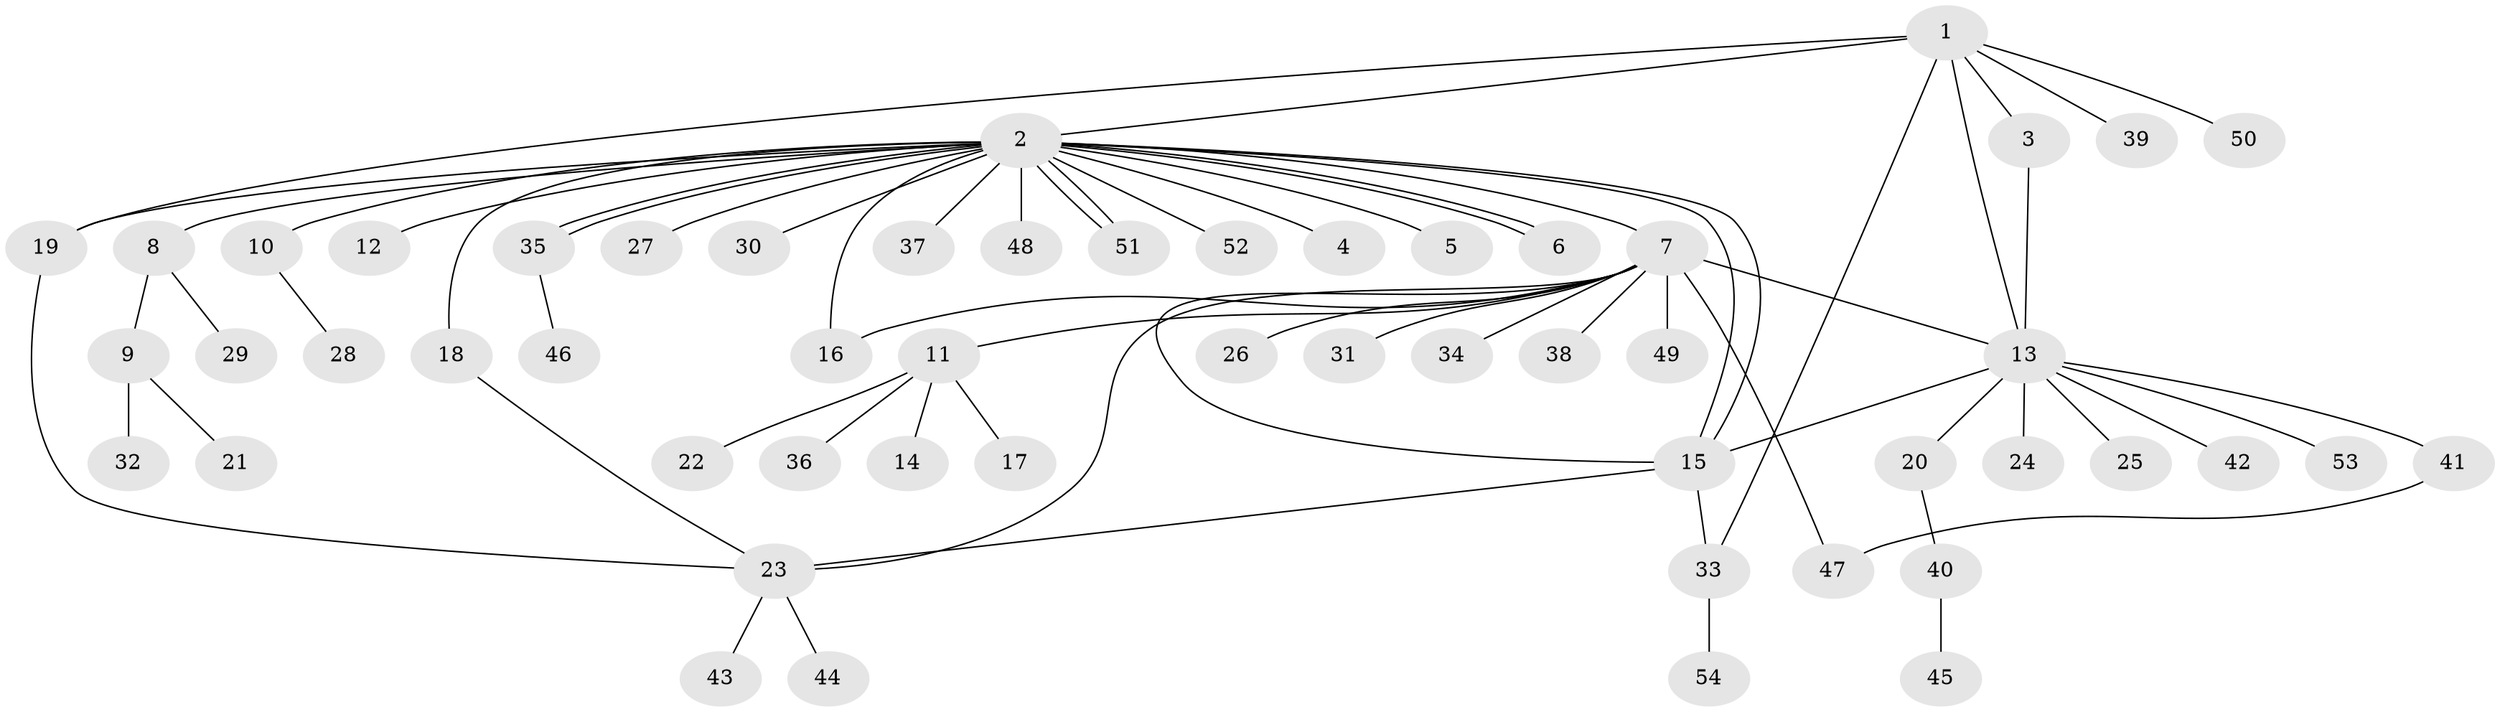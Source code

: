 // coarse degree distribution, {7: 0.03125, 16: 0.03125, 2: 0.125, 1: 0.65625, 10: 0.03125, 3: 0.03125, 4: 0.03125, 6: 0.03125, 5: 0.03125}
// Generated by graph-tools (version 1.1) at 2025/18/03/04/25 18:18:24]
// undirected, 54 vertices, 68 edges
graph export_dot {
graph [start="1"]
  node [color=gray90,style=filled];
  1;
  2;
  3;
  4;
  5;
  6;
  7;
  8;
  9;
  10;
  11;
  12;
  13;
  14;
  15;
  16;
  17;
  18;
  19;
  20;
  21;
  22;
  23;
  24;
  25;
  26;
  27;
  28;
  29;
  30;
  31;
  32;
  33;
  34;
  35;
  36;
  37;
  38;
  39;
  40;
  41;
  42;
  43;
  44;
  45;
  46;
  47;
  48;
  49;
  50;
  51;
  52;
  53;
  54;
  1 -- 2;
  1 -- 3;
  1 -- 13;
  1 -- 19;
  1 -- 33;
  1 -- 39;
  1 -- 50;
  2 -- 4;
  2 -- 5;
  2 -- 6;
  2 -- 6;
  2 -- 7;
  2 -- 8;
  2 -- 10;
  2 -- 12;
  2 -- 15;
  2 -- 15;
  2 -- 16;
  2 -- 18;
  2 -- 19;
  2 -- 27;
  2 -- 30;
  2 -- 35;
  2 -- 35;
  2 -- 37;
  2 -- 48;
  2 -- 51;
  2 -- 51;
  2 -- 52;
  3 -- 13;
  7 -- 11;
  7 -- 13;
  7 -- 15;
  7 -- 16;
  7 -- 23;
  7 -- 26;
  7 -- 31;
  7 -- 34;
  7 -- 38;
  7 -- 47;
  7 -- 49;
  8 -- 9;
  8 -- 29;
  9 -- 21;
  9 -- 32;
  10 -- 28;
  11 -- 14;
  11 -- 17;
  11 -- 22;
  11 -- 36;
  13 -- 15;
  13 -- 20;
  13 -- 24;
  13 -- 25;
  13 -- 41;
  13 -- 42;
  13 -- 53;
  15 -- 23;
  15 -- 33;
  18 -- 23;
  19 -- 23;
  20 -- 40;
  23 -- 43;
  23 -- 44;
  33 -- 54;
  35 -- 46;
  40 -- 45;
  41 -- 47;
}
